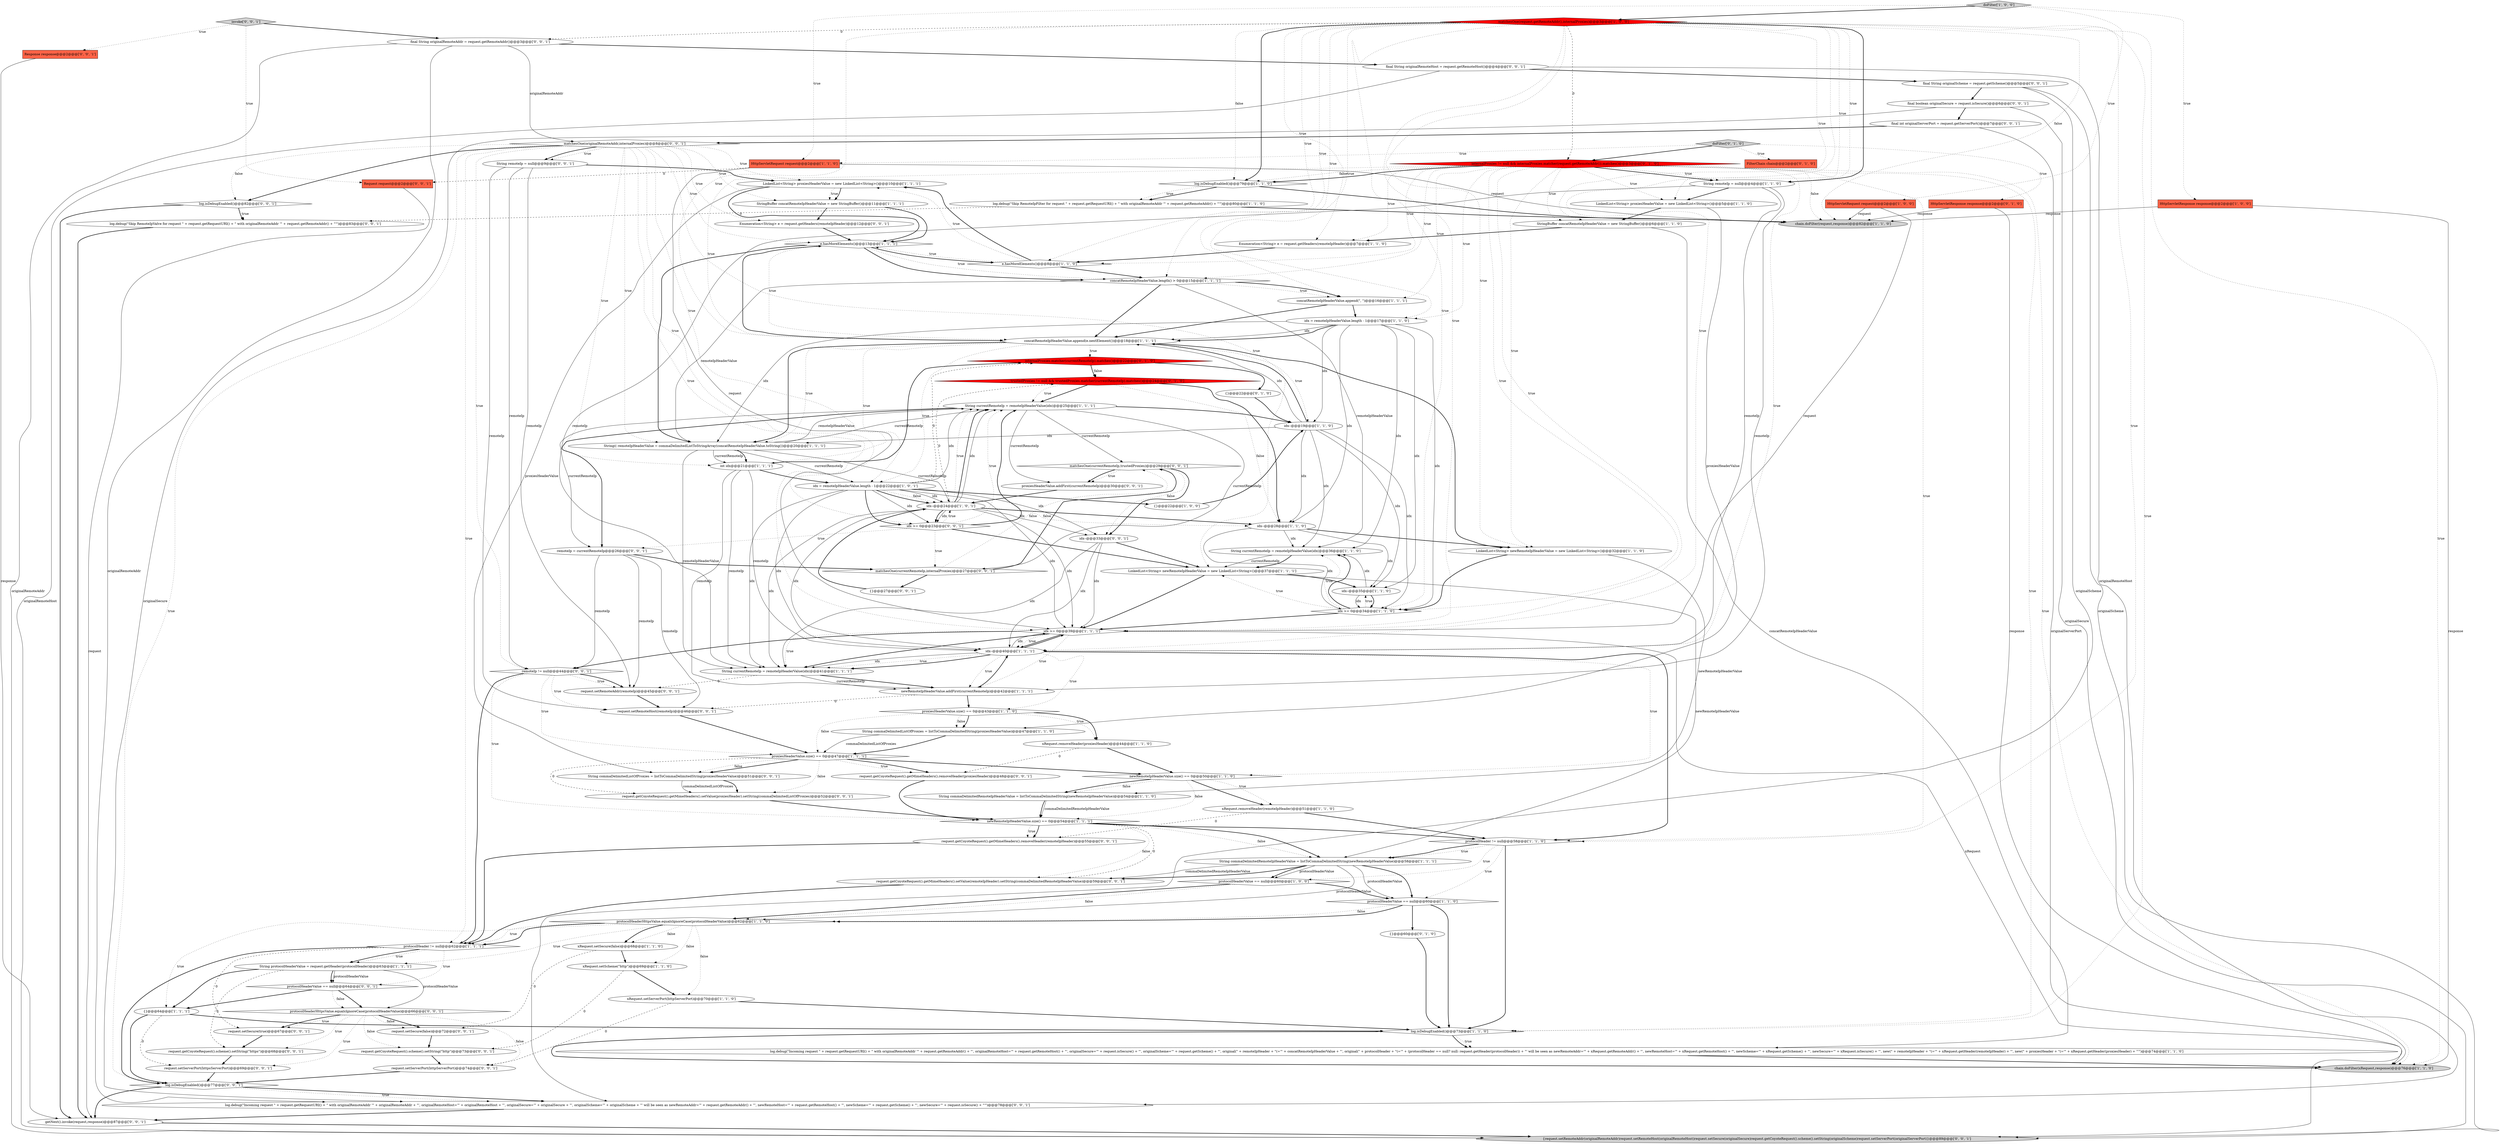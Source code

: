 digraph {
69 [style = filled, label = "String remoteIp = null@@@9@@@['0', '0', '1']", fillcolor = white, shape = ellipse image = "AAA0AAABBB3BBB"];
62 [style = filled, label = "internalProxies.matcher(currentRemoteIp).matches()@@@22@@@['0', '1', '0']", fillcolor = red, shape = diamond image = "AAA1AAABBB2BBB"];
8 [style = filled, label = "protocolHeaderValue == null@@@60@@@['1', '0', '0']", fillcolor = white, shape = diamond image = "AAA0AAABBB1BBB"];
9 [style = filled, label = "LinkedList<String> newRemoteIpHeaderValue = new LinkedList<String>()@@@37@@@['1', '1', '1']", fillcolor = white, shape = ellipse image = "AAA0AAABBB1BBB"];
47 [style = filled, label = "idx--@@@40@@@['1', '1', '1']", fillcolor = white, shape = ellipse image = "AAA0AAABBB1BBB"];
78 [style = filled, label = "request.getCoyoteRequest().getMimeHeaders().removeHeader(proxiesHeader)@@@48@@@['0', '0', '1']", fillcolor = white, shape = ellipse image = "AAA0AAABBB3BBB"];
31 [style = filled, label = "String currentRemoteIp = remoteIpHeaderValue(idx(@@@36@@@['1', '1', '0']", fillcolor = white, shape = ellipse image = "AAA0AAABBB1BBB"];
76 [style = filled, label = "request.setSecure(false)@@@72@@@['0', '0', '1']", fillcolor = white, shape = ellipse image = "AAA0AAABBB3BBB"];
40 [style = filled, label = "LinkedList<String> newRemoteIpHeaderValue = new LinkedList<String>()@@@32@@@['1', '1', '0']", fillcolor = white, shape = ellipse image = "AAA0AAABBB1BBB"];
45 [style = filled, label = "{}@@@64@@@['1', '1', '1']", fillcolor = white, shape = ellipse image = "AAA0AAABBB1BBB"];
70 [style = filled, label = "log.debug(\"Skip RemoteIpValve for request \" + request.getRequestURI() + \" with originalRemoteAddr '\" + request.getRemoteAddr() + \"'\")@@@83@@@['0', '0', '1']", fillcolor = white, shape = ellipse image = "AAA0AAABBB3BBB"];
84 [style = filled, label = "final String originalRemoteHost = request.getRemoteHost()@@@4@@@['0', '0', '1']", fillcolor = white, shape = ellipse image = "AAA0AAABBB3BBB"];
36 [style = filled, label = "String commaDelimitedRemoteIpHeaderValue = listToCommaDelimitedString(newRemoteIpHeaderValue)@@@54@@@['1', '1', '0']", fillcolor = white, shape = ellipse image = "AAA0AAABBB1BBB"];
57 [style = filled, label = "concatRemoteIpHeaderValue.length() > 0@@@15@@@['1', '1', '1']", fillcolor = white, shape = diamond image = "AAA0AAABBB1BBB"];
25 [style = filled, label = "e.hasMoreElements()@@@8@@@['1', '1', '0']", fillcolor = white, shape = diamond image = "AAA0AAABBB1BBB"];
1 [style = filled, label = "newRemoteIpHeaderValue.size() == 0@@@50@@@['1', '1', '0']", fillcolor = white, shape = diamond image = "AAA0AAABBB1BBB"];
103 [style = filled, label = "request.getCoyoteRequest().getMimeHeaders().setValue(proxiesHeader).setString(commaDelimitedListOfProxies)@@@52@@@['0', '0', '1']", fillcolor = white, shape = ellipse image = "AAA0AAABBB3BBB"];
44 [style = filled, label = "chain.doFilter(request,response)@@@82@@@['1', '1', '0']", fillcolor = lightgray, shape = ellipse image = "AAA0AAABBB1BBB"];
80 [style = filled, label = "String commaDelimitedListOfProxies = listToCommaDelimitedString(proxiesHeaderValue)@@@51@@@['0', '0', '1']", fillcolor = white, shape = ellipse image = "AAA0AAABBB3BBB"];
83 [style = filled, label = "request.setServerPort(httpsServerPort)@@@69@@@['0', '0', '1']", fillcolor = white, shape = ellipse image = "AAA0AAABBB3BBB"];
33 [style = filled, label = "xRequest.setSecure(false)@@@68@@@['1', '1', '0']", fillcolor = white, shape = ellipse image = "AAA0AAABBB1BBB"];
34 [style = filled, label = "idx--@@@28@@@['1', '1', '0']", fillcolor = white, shape = ellipse image = "AAA0AAABBB1BBB"];
98 [style = filled, label = "final boolean originalSecure = request.isSecure()@@@6@@@['0', '0', '1']", fillcolor = white, shape = ellipse image = "AAA0AAABBB3BBB"];
2 [style = filled, label = "LinkedList<String> proxiesHeaderValue = new LinkedList<String>()@@@5@@@['1', '1', '0']", fillcolor = white, shape = ellipse image = "AAA0AAABBB1BBB"];
24 [style = filled, label = "String commaDelimitedListOfProxies = listToCommaDelimitedString(proxiesHeaderValue)@@@47@@@['1', '1', '0']", fillcolor = white, shape = ellipse image = "AAA0AAABBB1BBB"];
66 [style = filled, label = "HttpServletResponse response@@@2@@@['0', '1', '0']", fillcolor = tomato, shape = box image = "AAA0AAABBB2BBB"];
21 [style = filled, label = "String remoteIp = null@@@4@@@['1', '1', '0']", fillcolor = white, shape = ellipse image = "AAA0AAABBB1BBB"];
87 [style = filled, label = "request.setServerPort(httpServerPort)@@@74@@@['0', '0', '1']", fillcolor = white, shape = ellipse image = "AAA0AAABBB3BBB"];
18 [style = filled, label = "log.debug(\"Skip RemoteIpFilter for request \" + request.getRequestURI() + \" with originalRemoteAddr '\" + request.getRemoteAddr() + \"'\")@@@80@@@['1', '1', '0']", fillcolor = white, shape = ellipse image = "AAA0AAABBB1BBB"];
94 [style = filled, label = "remoteIp != null@@@44@@@['0', '0', '1']", fillcolor = white, shape = diamond image = "AAA0AAABBB3BBB"];
101 [style = filled, label = "log.isDebugEnabled()@@@82@@@['0', '0', '1']", fillcolor = white, shape = diamond image = "AAA0AAABBB3BBB"];
35 [style = filled, label = "protocolHeader != null@@@62@@@['1', '1', '1']", fillcolor = white, shape = diamond image = "AAA0AAABBB1BBB"];
63 [style = filled, label = "FilterChain chain@@@2@@@['0', '1', '0']", fillcolor = tomato, shape = box image = "AAA0AAABBB2BBB"];
10 [style = filled, label = "protocolHeaderValue == null@@@60@@@['1', '1', '0']", fillcolor = white, shape = diamond image = "AAA0AAABBB1BBB"];
23 [style = filled, label = "String currentRemoteIp = remoteIpHeaderValue(idx(@@@41@@@['1', '1', '1']", fillcolor = white, shape = ellipse image = "AAA0AAABBB1BBB"];
73 [style = filled, label = "Response response@@@2@@@['0', '0', '1']", fillcolor = tomato, shape = box image = "AAA0AAABBB3BBB"];
54 [style = filled, label = "proxiesHeaderValue.size() == 0@@@43@@@['1', '1', '0']", fillcolor = white, shape = diamond image = "AAA0AAABBB1BBB"];
102 [style = filled, label = "request.setRemoteHost(remoteIp)@@@46@@@['0', '0', '1']", fillcolor = white, shape = ellipse image = "AAA0AAABBB3BBB"];
88 [style = filled, label = "idx--@@@33@@@['0', '0', '1']", fillcolor = white, shape = ellipse image = "AAA0AAABBB3BBB"];
43 [style = filled, label = "chain.doFilter(xRequest,response)@@@76@@@['1', '1', '0']", fillcolor = lightgray, shape = ellipse image = "AAA0AAABBB1BBB"];
60 [style = filled, label = "doFilter['0', '1', '0']", fillcolor = lightgray, shape = diamond image = "AAA0AAABBB2BBB"];
81 [style = filled, label = "idx >= 0@@@23@@@['0', '0', '1']", fillcolor = white, shape = diamond image = "AAA0AAABBB3BBB"];
96 [style = filled, label = "log.debug(\"Incoming request \" + request.getRequestURI() + \" with originalRemoteAddr '\" + originalRemoteAddr + \"', originalRemoteHost='\" + originalRemoteHost + \"', originalSecure='\" + originalSecure + \"', originalScheme='\" + originalScheme + \"' will be seen as newRemoteAddr='\" + request.getRemoteAddr() + \"', newRemoteHost='\" + request.getRemoteHost() + \"', newScheme='\" + request.getScheme() + \"', newSecure='\" + request.isSecure() + \"'\")@@@78@@@['0', '0', '1']", fillcolor = white, shape = ellipse image = "AAA0AAABBB3BBB"];
30 [style = filled, label = "idx = remoteIpHeaderValue.length - 1@@@22@@@['1', '0', '1']", fillcolor = white, shape = ellipse image = "AAA0AAABBB1BBB"];
17 [style = filled, label = "newRemoteIpHeaderValue.size() == 0@@@54@@@['1', '1', '1']", fillcolor = white, shape = diamond image = "AAA0AAABBB1BBB"];
64 [style = filled, label = "trustedProxies != null && trustedProxies.matcher(currentRemoteIp).matches()@@@24@@@['0', '1', '0']", fillcolor = red, shape = diamond image = "AAA1AAABBB2BBB"];
38 [style = filled, label = "Enumeration<String> e = request.getHeaders(remoteIpHeader)@@@7@@@['1', '1', '0']", fillcolor = white, shape = ellipse image = "AAA0AAABBB1BBB"];
106 [style = filled, label = "final int originalServerPort = request.getServerPort()@@@7@@@['0', '0', '1']", fillcolor = white, shape = ellipse image = "AAA0AAABBB3BBB"];
5 [style = filled, label = "xRequest.setServerPort(httpServerPort)@@@70@@@['1', '1', '0']", fillcolor = white, shape = ellipse image = "AAA0AAABBB1BBB"];
50 [style = filled, label = "idx--@@@35@@@['1', '1', '0']", fillcolor = white, shape = ellipse image = "AAA0AAABBB1BBB"];
53 [style = filled, label = "int idx@@@21@@@['1', '1', '1']", fillcolor = white, shape = ellipse image = "AAA0AAABBB1BBB"];
3 [style = filled, label = "{}@@@22@@@['1', '0', '0']", fillcolor = white, shape = ellipse image = "AAA0AAABBB1BBB"];
92 [style = filled, label = "final String originalScheme = request.getScheme()@@@5@@@['0', '0', '1']", fillcolor = white, shape = ellipse image = "AAA0AAABBB3BBB"];
58 [style = filled, label = "protocolHeaderHttpsValue.equalsIgnoreCase(protocolHeaderValue)@@@62@@@['1', '1', '0']", fillcolor = white, shape = diamond image = "AAA0AAABBB1BBB"];
56 [style = filled, label = "StringBuffer concatRemoteIpHeaderValue = new StringBuffer()@@@6@@@['1', '1', '0']", fillcolor = white, shape = ellipse image = "AAA0AAABBB1BBB"];
61 [style = filled, label = "{}@@@22@@@['0', '1', '0']", fillcolor = white, shape = ellipse image = "AAA0AAABBB2BBB"];
19 [style = filled, label = "String currentRemoteIp = remoteIpHeaderValue(idx(@@@25@@@['1', '1', '1']", fillcolor = white, shape = ellipse image = "AAA0AAABBB1BBB"];
65 [style = filled, label = "internalProxies != null && internalProxies.matcher(request.getRemoteAddr()).matches()@@@3@@@['0', '1', '0']", fillcolor = red, shape = diamond image = "AAA1AAABBB2BBB"];
93 [style = filled, label = "protocolHeaderValue == null@@@64@@@['0', '0', '1']", fillcolor = white, shape = diamond image = "AAA0AAABBB3BBB"];
48 [style = filled, label = "LinkedList<String> proxiesHeaderValue = new LinkedList<String>()@@@10@@@['1', '1', '1']", fillcolor = white, shape = ellipse image = "AAA0AAABBB1BBB"];
97 [style = filled, label = "request.setSecure(true)@@@67@@@['0', '0', '1']", fillcolor = white, shape = ellipse image = "AAA0AAABBB3BBB"];
6 [style = filled, label = "HttpServletRequest request@@@2@@@['1', '0', '0']", fillcolor = tomato, shape = box image = "AAA0AAABBB1BBB"];
37 [style = filled, label = "xRequest.setScheme(\"http\")@@@69@@@['1', '1', '0']", fillcolor = white, shape = ellipse image = "AAA0AAABBB1BBB"];
14 [style = filled, label = "doFilter['1', '0', '0']", fillcolor = lightgray, shape = diamond image = "AAA0AAABBB1BBB"];
22 [style = filled, label = "log.debug(\"Incoming request \" + request.getRequestURI() + \" with originalRemoteAddr '\" + request.getRemoteAddr() + \"', originalRemoteHost='\" + request.getRemoteHost() + \"', originalSecure='\" + request.isSecure() + \"', originalScheme='\" + request.getScheme() + \"', original(\" + remoteIpHeader + \"(='\" + concatRemoteIpHeaderValue + \"', original(\" + protocolHeader + \"(='\" + (protocolHeader == null? null: request.getHeader(protocolHeader)) + \"' will be seen as newRemoteAddr='\" + xRequest.getRemoteAddr() + \"', newRemoteHost='\" + xRequest.getRemoteHost() + \"', newScheme='\" + xRequest.getScheme() + \"', newSecure='\" + xRequest.isSecure() + \"', new(\" + remoteIpHeader + \"(='\" + xRequest.getHeader(remoteIpHeader) + \"', new(\" + proxiesHeader + \"(='\" + xRequest.getHeader(proxiesHeader) + \"'\")@@@74@@@['1', '1', '0']", fillcolor = white, shape = ellipse image = "AAA0AAABBB1BBB"];
91 [style = filled, label = "log.isDebugEnabled()@@@77@@@['0', '0', '1']", fillcolor = white, shape = diamond image = "AAA0AAABBB3BBB"];
4 [style = filled, label = "idx >= 0@@@39@@@['1', '1', '1']", fillcolor = white, shape = diamond image = "AAA0AAABBB1BBB"];
86 [style = filled, label = "matchesOne(currentRemoteIp,trustedProxies)@@@29@@@['0', '0', '1']", fillcolor = white, shape = diamond image = "AAA0AAABBB3BBB"];
77 [style = filled, label = "request.getCoyoteRequest().getMimeHeaders().setValue(remoteIpHeader).setString(commaDelimitedRemoteIpHeaderValue)@@@59@@@['0', '0', '1']", fillcolor = white, shape = ellipse image = "AAA0AAABBB3BBB"];
16 [style = filled, label = "newRemoteIpHeaderValue.addFirst(currentRemoteIp)@@@42@@@['1', '1', '1']", fillcolor = white, shape = ellipse image = "AAA0AAABBB1BBB"];
15 [style = filled, label = "concatRemoteIpHeaderValue.append(e.nextElement())@@@18@@@['1', '1', '1']", fillcolor = white, shape = ellipse image = "AAA0AAABBB1BBB"];
41 [style = filled, label = "xRequest.removeHeader(proxiesHeader)@@@44@@@['1', '1', '0']", fillcolor = white, shape = ellipse image = "AAA0AAABBB1BBB"];
90 [style = filled, label = "Enumeration<String> e = request.getHeaders(remoteIpHeader)@@@12@@@['0', '0', '1']", fillcolor = white, shape = ellipse image = "AAA0AAABBB3BBB"];
68 [style = filled, label = "protocolHeaderHttpsValue.equalsIgnoreCase(protocolHeaderValue)@@@66@@@['0', '0', '1']", fillcolor = white, shape = diamond image = "AAA0AAABBB3BBB"];
26 [style = filled, label = "String protocolHeaderValue = request.getHeader(protocolHeader)@@@63@@@['1', '1', '1']", fillcolor = white, shape = ellipse image = "AAA0AAABBB1BBB"];
95 [style = filled, label = "invoke['0', '0', '1']", fillcolor = lightgray, shape = diamond image = "AAA0AAABBB3BBB"];
55 [style = filled, label = "idx--@@@19@@@['1', '1', '0']", fillcolor = white, shape = ellipse image = "AAA0AAABBB1BBB"];
79 [style = filled, label = "request.getCoyoteRequest().getMimeHeaders().removeHeader(remoteIpHeader)@@@55@@@['0', '0', '1']", fillcolor = white, shape = ellipse image = "AAA0AAABBB3BBB"];
11 [style = filled, label = "StringBuffer concatRemoteIpHeaderValue = new StringBuffer()@@@11@@@['1', '1', '1']", fillcolor = white, shape = ellipse image = "AAA0AAABBB1BBB"];
74 [style = filled, label = "request.getCoyoteRequest().scheme().setString(\"https\")@@@68@@@['0', '0', '1']", fillcolor = white, shape = ellipse image = "AAA0AAABBB3BBB"];
13 [style = filled, label = "e.hasMoreElements()@@@13@@@['1', '1', '1']", fillcolor = white, shape = diamond image = "AAA0AAABBB1BBB"];
82 [style = filled, label = "matchesOne(originalRemoteAddr,internalProxies)@@@8@@@['0', '0', '1']", fillcolor = white, shape = diamond image = "AAA0AAABBB3BBB"];
52 [style = filled, label = "HttpServletRequest request@@@2@@@['1', '1', '0']", fillcolor = tomato, shape = box image = "AAA0AAABBB1BBB"];
39 [style = filled, label = "concatRemoteIpHeaderValue.append(\", \")@@@16@@@['1', '1', '1']", fillcolor = white, shape = ellipse image = "AAA0AAABBB1BBB"];
85 [style = filled, label = "final String originalRemoteAddr = request.getRemoteAddr()@@@3@@@['0', '0', '1']", fillcolor = white, shape = ellipse image = "AAA0AAABBB3BBB"];
20 [style = filled, label = "log.isDebugEnabled()@@@79@@@['1', '1', '0']", fillcolor = white, shape = diamond image = "AAA0AAABBB1BBB"];
67 [style = filled, label = "remoteIp = currentRemoteIp@@@26@@@['0', '0', '1']", fillcolor = white, shape = ellipse image = "AAA0AAABBB3BBB"];
100 [style = filled, label = "matchesOne(currentRemoteIp,internalProxies)@@@27@@@['0', '0', '1']", fillcolor = white, shape = diamond image = "AAA0AAABBB3BBB"];
105 [style = filled, label = "Request request@@@2@@@['0', '0', '1']", fillcolor = tomato, shape = box image = "AAA0AAABBB3BBB"];
0 [style = filled, label = "idx--@@@24@@@['1', '0', '1']", fillcolor = white, shape = ellipse image = "AAA0AAABBB1BBB"];
59 [style = filled, label = "{}@@@60@@@['0', '1', '0']", fillcolor = white, shape = ellipse image = "AAA0AAABBB2BBB"];
49 [style = filled, label = "proxiesHeaderValue.size() == 0@@@47@@@['1', '1', '1']", fillcolor = white, shape = diamond image = "AAA0AAABBB1BBB"];
71 [style = filled, label = "{request.setRemoteAddr(originalRemoteAddr)request.setRemoteHost(originalRemoteHost)request.setSecure(originalSecure)request.getCoyoteRequest().scheme().setString(originalScheme)request.setServerPort(originalServerPort)}@@@89@@@['0', '0', '1']", fillcolor = lightgray, shape = ellipse image = "AAA0AAABBB3BBB"];
32 [style = filled, label = "xRequest.removeHeader(remoteIpHeader)@@@51@@@['1', '1', '0']", fillcolor = white, shape = ellipse image = "AAA0AAABBB1BBB"];
75 [style = filled, label = "{}@@@27@@@['0', '0', '1']", fillcolor = white, shape = ellipse image = "AAA0AAABBB3BBB"];
51 [style = filled, label = "String commaDelimitedRemoteIpHeaderValue = listToCommaDelimitedString(newRemoteIpHeaderValue)@@@58@@@['1', '1', '1']", fillcolor = white, shape = ellipse image = "AAA0AAABBB1BBB"];
29 [style = filled, label = "idx = remoteIpHeaderValue.length - 1@@@17@@@['1', '1', '0']", fillcolor = white, shape = ellipse image = "AAA0AAABBB1BBB"];
89 [style = filled, label = "request.setRemoteAddr(remoteIp)@@@45@@@['0', '0', '1']", fillcolor = white, shape = ellipse image = "AAA0AAABBB3BBB"];
27 [style = filled, label = "HttpServletResponse response@@@2@@@['1', '0', '0']", fillcolor = tomato, shape = box image = "AAA0AAABBB1BBB"];
72 [style = filled, label = "getNext().invoke(request,response)@@@87@@@['0', '0', '1']", fillcolor = white, shape = ellipse image = "AAA0AAABBB3BBB"];
12 [style = filled, label = "idx >= 0@@@34@@@['1', '1', '0']", fillcolor = white, shape = diamond image = "AAA0AAABBB1BBB"];
7 [style = filled, label = "String(( remoteIpHeaderValue = commaDelimitedListToStringArray(concatRemoteIpHeaderValue.toString())@@@20@@@['1', '1', '1']", fillcolor = white, shape = ellipse image = "AAA0AAABBB1BBB"];
46 [style = filled, label = "protocolHeader != null@@@58@@@['1', '1', '0']", fillcolor = white, shape = diamond image = "AAA0AAABBB1BBB"];
104 [style = filled, label = "proxiesHeaderValue.addFirst(currentRemoteIp)@@@30@@@['0', '0', '1']", fillcolor = white, shape = ellipse image = "AAA0AAABBB3BBB"];
28 [style = filled, label = "log.isDebugEnabled()@@@73@@@['1', '1', '0']", fillcolor = white, shape = diamond image = "AAA0AAABBB1BBB"];
42 [style = filled, label = "matchesOne(request.getRemoteAddr(),internalProxies)@@@3@@@['1', '0', '0']", fillcolor = red, shape = diamond image = "AAA1AAABBB1BBB"];
99 [style = filled, label = "request.getCoyoteRequest().scheme().setString(\"http\")@@@73@@@['0', '0', '1']", fillcolor = white, shape = ellipse image = "AAA0AAABBB3BBB"];
69->102 [style = solid, label="remoteIp"];
0->19 [style = dotted, label="true"];
91->96 [style = bold, label=""];
80->103 [style = bold, label=""];
0->81 [style = solid, label="idx"];
98->96 [style = solid, label="originalSecure"];
49->78 [style = bold, label=""];
54->41 [style = dotted, label="true"];
25->48 [style = bold, label=""];
51->10 [style = bold, label=""];
19->86 [style = solid, label="currentRemoteIp"];
30->0 [style = dotted, label="false"];
21->2 [style = bold, label=""];
27->44 [style = solid, label="response"];
28->43 [style = bold, label=""];
52->105 [style = dashed, label="0"];
1->36 [style = dotted, label="false"];
90->13 [style = bold, label=""];
42->38 [style = dotted, label="true"];
7->0 [style = solid, label="currentRemoteIp"];
42->21 [style = bold, label=""];
101->70 [style = dotted, label="true"];
84->92 [style = bold, label=""];
75->0 [style = bold, label=""];
39->29 [style = bold, label=""];
25->57 [style = bold, label=""];
92->98 [style = bold, label=""];
65->28 [style = dotted, label="true"];
13->25 [style = bold, label=""];
49->80 [style = bold, label=""];
55->50 [style = solid, label="idx"];
58->5 [style = dotted, label="false"];
0->19 [style = bold, label=""];
68->76 [style = bold, label=""];
4->23 [style = dotted, label="true"];
96->72 [style = bold, label=""];
7->53 [style = solid, label="currentRemoteIp"];
21->23 [style = solid, label="remoteIp"];
7->30 [style = solid, label="currentRemoteIp"];
35->97 [style = dashed, label="0"];
1->32 [style = dotted, label="true"];
60->52 [style = dotted, label="true"];
2->24 [style = solid, label="proxiesHeaderValue"];
100->86 [style = bold, label=""];
55->15 [style = solid, label="idx"];
65->56 [style = dotted, label="true"];
56->22 [style = solid, label="concatRemoteIpHeaderValue"];
55->7 [style = solid, label="idx"];
27->43 [style = solid, label="response"];
81->67 [style = dotted, label="true"];
82->48 [style = dotted, label="true"];
29->7 [style = solid, label="idx"];
51->10 [style = solid, label="protocolHeaderValue"];
82->30 [style = dotted, label="true"];
4->47 [style = bold, label=""];
101->70 [style = bold, label=""];
97->74 [style = bold, label=""];
17->46 [style = bold, label=""];
7->19 [style = solid, label="currentRemoteIp"];
82->94 [style = dotted, label="true"];
37->99 [style = dashed, label="0"];
35->91 [style = bold, label=""];
66->43 [style = solid, label="response"];
30->0 [style = solid, label="idx"];
58->26 [style = dotted, label="true"];
6->4 [style = solid, label="request"];
68->97 [style = bold, label=""];
4->94 [style = bold, label=""];
54->24 [style = bold, label=""];
57->7 [style = solid, label="remoteIpHeaderValue"];
34->12 [style = solid, label="idx"];
30->3 [style = bold, label=""];
42->15 [style = dotted, label="true"];
36->17 [style = solid, label="commaDelimitedRemoteIpHeaderValue"];
55->15 [style = bold, label=""];
30->0 [style = bold, label=""];
33->37 [style = bold, label=""];
5->87 [style = dashed, label="0"];
82->4 [style = dotted, label="true"];
15->7 [style = bold, label=""];
8->58 [style = bold, label=""];
16->47 [style = bold, label=""];
31->9 [style = solid, label="currentRemoteIp"];
81->19 [style = bold, label=""];
47->46 [style = bold, label=""];
26->93 [style = bold, label=""];
41->1 [style = bold, label=""];
0->81 [style = bold, label=""];
48->11 [style = dotted, label="true"];
13->57 [style = dotted, label="true"];
81->19 [style = dotted, label="true"];
48->80 [style = solid, label="proxiesHeaderValue"];
67->89 [style = solid, label="remoteIp"];
15->62 [style = dotted, label="true"];
68->74 [style = dotted, label="true"];
47->16 [style = dotted, label="true"];
65->20 [style = dotted, label="false"];
10->58 [style = bold, label=""];
7->53 [style = bold, label=""];
9->50 [style = bold, label=""];
29->34 [style = solid, label="idx"];
26->68 [style = solid, label="protocolHeaderValue"];
100->86 [style = dotted, label="false"];
32->79 [style = dashed, label="0"];
9->51 [style = solid, label="newRemoteIpHeaderValue"];
19->55 [style = bold, label=""];
82->91 [style = dotted, label="true"];
53->23 [style = solid, label="remoteIp"];
91->72 [style = bold, label=""];
51->8 [style = solid, label="protocolHeaderValue"];
37->5 [style = bold, label=""];
30->62 [style = dashed, label="0"];
24->49 [style = bold, label=""];
15->53 [style = dotted, label="true"];
30->19 [style = solid, label="idx"];
60->65 [style = bold, label=""];
64->34 [style = bold, label=""];
65->20 [style = bold, label=""];
85->84 [style = bold, label=""];
52->4 [style = solid, label="request"];
15->13 [style = bold, label=""];
106->71 [style = solid, label="originalServerPort"];
82->101 [style = dotted, label="false"];
25->48 [style = dotted, label="true"];
0->64 [style = dashed, label="0"];
20->18 [style = bold, label=""];
49->103 [style = dashed, label="0"];
61->55 [style = bold, label=""];
82->69 [style = dotted, label="true"];
42->43 [style = dotted, label="true"];
38->25 [style = bold, label=""];
1->32 [style = bold, label=""];
45->83 [style = dashed, label="0"];
92->71 [style = solid, label="originalScheme"];
30->4 [style = solid, label="idx"];
17->77 [style = dotted, label="false"];
12->31 [style = bold, label=""];
4->23 [style = bold, label=""];
11->90 [style = bold, label=""];
19->67 [style = bold, label=""];
65->25 [style = dotted, label="true"];
34->40 [style = bold, label=""];
81->9 [style = bold, label=""];
64->19 [style = bold, label=""];
4->47 [style = dotted, label="true"];
51->77 [style = bold, label=""];
54->49 [style = dotted, label="false"];
47->23 [style = dotted, label="true"];
46->8 [style = dotted, label="true"];
25->13 [style = dotted, label="true"];
62->64 [style = dotted, label="false"];
82->101 [style = bold, label=""];
88->9 [style = bold, label=""];
7->19 [style = solid, label="remoteIpHeaderValue"];
3->55 [style = bold, label=""];
65->21 [style = bold, label=""];
29->50 [style = solid, label="idx"];
65->47 [style = dotted, label="true"];
85->96 [style = solid, label="originalRemoteAddr"];
84->96 [style = solid, label="originalRemoteHost"];
0->34 [style = dotted, label="false"];
65->29 [style = dotted, label="true"];
94->17 [style = dotted, label="true"];
65->15 [style = dotted, label="true"];
47->23 [style = bold, label=""];
42->29 [style = dotted, label="true"];
94->35 [style = bold, label=""];
23->16 [style = bold, label=""];
68->99 [style = dotted, label="false"];
69->48 [style = bold, label=""];
1->17 [style = dotted, label="false"];
42->20 [style = bold, label=""];
94->89 [style = dotted, label="true"];
29->12 [style = solid, label="idx"];
95->85 [style = bold, label=""];
66->44 [style = solid, label="response"];
45->28 [style = bold, label=""];
104->0 [style = bold, label=""];
93->68 [style = bold, label=""];
20->44 [style = bold, label=""];
95->73 [style = dotted, label="true"];
82->69 [style = bold, label=""];
42->56 [style = dotted, label="true"];
8->58 [style = dotted, label="false"];
86->104 [style = dotted, label="true"];
15->55 [style = dotted, label="true"];
17->79 [style = bold, label=""];
30->23 [style = solid, label="idx"];
2->56 [style = bold, label=""];
42->46 [style = dotted, label="true"];
98->106 [style = bold, label=""];
35->93 [style = dotted, label="true"];
16->102 [style = dashed, label="0"];
86->104 [style = bold, label=""];
67->102 [style = solid, label="remoteIp"];
95->105 [style = dotted, label="true"];
65->43 [style = dotted, label="true"];
42->47 [style = dotted, label="true"];
74->83 [style = bold, label=""];
62->61 [style = bold, label=""];
0->4 [style = solid, label="idx"];
23->16 [style = solid, label="currentRemoteIp"];
65->38 [style = dotted, label="true"];
5->28 [style = bold, label=""];
57->31 [style = solid, label="remoteIpHeaderValue"];
82->7 [style = dotted, label="true"];
24->49 [style = solid, label="commaDelimitedListOfProxies"];
15->30 [style = dotted, label="true"];
29->15 [style = solid, label="idx"];
81->0 [style = dotted, label="true"];
0->19 [style = solid, label="idx"];
18->44 [style = bold, label=""];
50->12 [style = bold, label=""];
20->18 [style = dotted, label="true"];
68->76 [style = dotted, label="false"];
47->54 [style = dotted, label="true"];
52->44 [style = solid, label="request"];
86->88 [style = dotted, label="false"];
94->49 [style = dotted, label="true"];
56->38 [style = bold, label=""];
12->31 [style = dotted, label="true"];
17->79 [style = dotted, label="true"];
88->23 [style = solid, label="idx"];
10->59 [style = bold, label=""];
105->72 [style = solid, label="request"];
42->20 [style = dotted, label="false"];
58->35 [style = bold, label=""];
53->30 [style = bold, label=""];
65->46 [style = dotted, label="true"];
54->41 [style = bold, label=""];
14->27 [style = dotted, label="true"];
65->44 [style = dotted, label="false"];
82->9 [style = dotted, label="true"];
13->57 [style = bold, label=""];
0->34 [style = bold, label=""];
106->82 [style = bold, label=""];
89->102 [style = bold, label=""];
59->28 [style = bold, label=""];
48->13 [style = bold, label=""];
32->46 [style = bold, label=""];
0->88 [style = solid, label="idx"];
18->70 [style = dashed, label="0"];
88->4 [style = solid, label="idx"];
14->42 [style = bold, label=""];
6->44 [style = solid, label="request"];
93->68 [style = dotted, label="false"];
19->67 [style = solid, label="currentRemoteIp"];
0->47 [style = solid, label="idx"];
42->40 [style = dotted, label="true"];
21->16 [style = solid, label="remoteIp"];
85->71 [style = solid, label="originalRemoteAddr"];
54->24 [style = dotted, label="false"];
93->45 [style = bold, label=""];
46->51 [style = dotted, label="true"];
30->81 [style = bold, label=""];
57->15 [style = bold, label=""];
4->43 [style = solid, label="xRequest"];
15->40 [style = bold, label=""];
68->97 [style = dotted, label="true"];
34->31 [style = solid, label="idx"];
19->100 [style = solid, label="currentRemoteIp"];
70->72 [style = bold, label=""];
35->26 [style = bold, label=""];
7->23 [style = solid, label="remoteIpHeaderValue"];
67->100 [style = bold, label=""];
14->6 [style = dotted, label="true"];
53->16 [style = solid, label="remoteIp"];
65->12 [style = dotted, label="true"];
41->78 [style = dashed, label="0"];
9->4 [style = bold, label=""];
42->44 [style = dotted, label="false"];
42->4 [style = dotted, label="true"];
62->64 [style = bold, label=""];
81->100 [style = dotted, label="true"];
65->21 [style = dotted, label="true"];
51->77 [style = solid, label="commaDelimitedRemoteIpHeaderValue"];
42->12 [style = dotted, label="true"];
85->82 [style = solid, label="originalRemoteAddr"];
13->7 [style = bold, label=""];
68->83 [style = dotted, label="true"];
58->45 [style = dotted, label="true"];
26->74 [style = dashed, label="0"];
42->25 [style = dotted, label="true"];
26->45 [style = bold, label=""];
42->21 [style = dotted, label="true"];
65->57 [style = dotted, label="true"];
49->78 [style = dotted, label="true"];
58->37 [style = dotted, label="false"];
17->51 [style = dotted, label="false"];
8->10 [style = bold, label=""];
29->15 [style = bold, label=""];
83->91 [style = bold, label=""];
34->50 [style = solid, label="idx"];
57->39 [style = dotted, label="true"];
31->9 [style = bold, label=""];
92->96 [style = solid, label="originalScheme"];
42->57 [style = dotted, label="true"];
10->58 [style = dotted, label="false"];
35->26 [style = dotted, label="true"];
45->91 [style = bold, label=""];
82->35 [style = dotted, label="true"];
29->55 [style = solid, label="idx"];
15->7 [style = dotted, label="true"];
91->96 [style = dotted, label="true"];
46->51 [style = bold, label=""];
26->93 [style = solid, label="protocolHeaderValue"];
57->39 [style = bold, label=""];
47->1 [style = dotted, label="true"];
73->72 [style = solid, label="response"];
11->13 [style = bold, label=""];
13->15 [style = dotted, label="true"];
82->11 [style = dotted, label="true"];
36->17 [style = bold, label=""];
47->4 [style = solid, label="idx"];
69->89 [style = solid, label="remoteIp"];
82->13 [style = dotted, label="true"];
50->12 [style = solid, label="idx"];
42->85 [style = dashed, label="0"];
30->47 [style = solid, label="idx"];
42->65 [style = dashed, label="0"];
94->89 [style = bold, label=""];
23->89 [style = dashed, label="0"];
55->12 [style = solid, label="idx"];
53->47 [style = solid, label="remoteIp"];
67->94 [style = solid, label="remoteIp"];
22->43 [style = bold, label=""];
14->52 [style = dotted, label="true"];
49->80 [style = dotted, label="false"];
51->58 [style = solid, label="protocolHeaderValue"];
46->10 [style = dotted, label="true"];
102->49 [style = bold, label=""];
12->50 [style = dotted, label="true"];
17->51 [style = bold, label=""];
87->91 [style = bold, label=""];
50->31 [style = solid, label="idx"];
65->2 [style = dotted, label="true"];
49->1 [style = bold, label=""];
103->17 [style = bold, label=""];
72->71 [style = bold, label=""];
19->104 [style = solid, label="currentRemoteIp"];
82->53 [style = dotted, label="true"];
80->103 [style = solid, label="commaDelimitedListOfProxies"];
82->81 [style = dotted, label="true"];
68->87 [style = dotted, label="false"];
101->72 [style = bold, label=""];
42->39 [style = dotted, label="true"];
77->35 [style = bold, label=""];
64->34 [style = dotted, label="false"];
60->66 [style = dotted, label="true"];
65->40 [style = dotted, label="true"];
46->28 [style = bold, label=""];
88->47 [style = solid, label="idx"];
21->47 [style = solid, label="remoteIp"];
17->77 [style = dashed, label="0"];
33->76 [style = dashed, label="0"];
49->103 [style = dotted, label="false"];
100->75 [style = bold, label=""];
42->28 [style = dotted, label="true"];
16->54 [style = bold, label=""];
84->71 [style = solid, label="originalRemoteHost"];
42->2 [style = dotted, label="true"];
53->62 [style = bold, label=""];
40->12 [style = bold, label=""];
48->11 [style = bold, label=""];
28->22 [style = dotted, label="true"];
51->8 [style = bold, label=""];
65->4 [style = dotted, label="true"];
30->88 [style = solid, label="idx"];
28->22 [style = bold, label=""];
55->34 [style = solid, label="idx"];
99->87 [style = bold, label=""];
39->15 [style = bold, label=""];
94->102 [style = dotted, label="true"];
10->28 [style = bold, label=""];
79->35 [style = bold, label=""];
69->94 [style = solid, label="remoteIp"];
86->88 [style = bold, label=""];
0->23 [style = solid, label="idx"];
30->81 [style = solid, label="idx"];
58->33 [style = dotted, label="false"];
76->99 [style = bold, label=""];
64->19 [style = dotted, label="true"];
55->31 [style = solid, label="idx"];
1->36 [style = bold, label=""];
58->35 [style = dotted, label="true"];
78->17 [style = bold, label=""];
40->36 [style = solid, label="newRemoteIpHeaderValue"];
58->33 [style = bold, label=""];
29->31 [style = solid, label="idx"];
60->63 [style = dotted, label="true"];
12->4 [style = bold, label=""];
65->39 [style = dotted, label="true"];
98->71 [style = solid, label="originalSecure"];
4->16 [style = dotted, label="true"];
82->90 [style = dotted, label="true"];
47->23 [style = solid, label="idx"];
12->9 [style = dotted, label="true"];
47->4 [style = bold, label=""];
}
